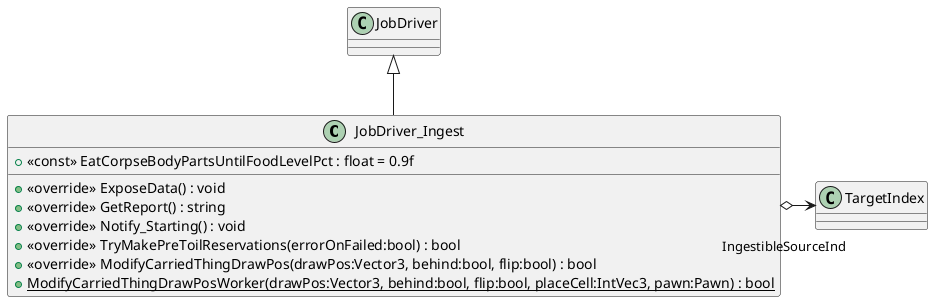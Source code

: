 @startuml
class JobDriver_Ingest {
    + <<const>> EatCorpseBodyPartsUntilFoodLevelPct : float = 0.9f
    + <<override>> ExposeData() : void
    + <<override>> GetReport() : string
    + <<override>> Notify_Starting() : void
    + <<override>> TryMakePreToilReservations(errorOnFailed:bool) : bool
    + <<override>> ModifyCarriedThingDrawPos(drawPos:Vector3, behind:bool, flip:bool) : bool
    + {static} ModifyCarriedThingDrawPosWorker(drawPos:Vector3, behind:bool, flip:bool, placeCell:IntVec3, pawn:Pawn) : bool
}
JobDriver <|-- JobDriver_Ingest
JobDriver_Ingest o-> "IngestibleSourceInd" TargetIndex
@enduml
